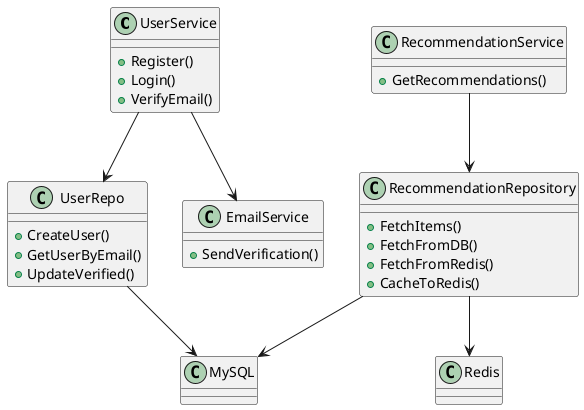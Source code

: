@startuml

' 定義 UserService 與其相依元件
class UserService {
    +Register()
    +Login()
    +VerifyEmail()
}

class UserRepo {
    +CreateUser()
    +GetUserByEmail()
    +UpdateVerified()
}

class MySQL

UserService --> UserRepo
UserRepo --> MySQL

' RecommendationService 部分
class RecommendationService {
    +GetRecommendations()
}

class RecommendationRepository {
    +FetchItems()
    +FetchFromDB()
    +FetchFromRedis()
    +CacheToRedis()
}

RecommendationService --> RecommendationRepository

class Redis

RecommendationRepository --> Redis
RecommendationRepository --> MySQL

' EmailService
class EmailService {
    +SendVerification()
}

UserService --> EmailService

@enduml